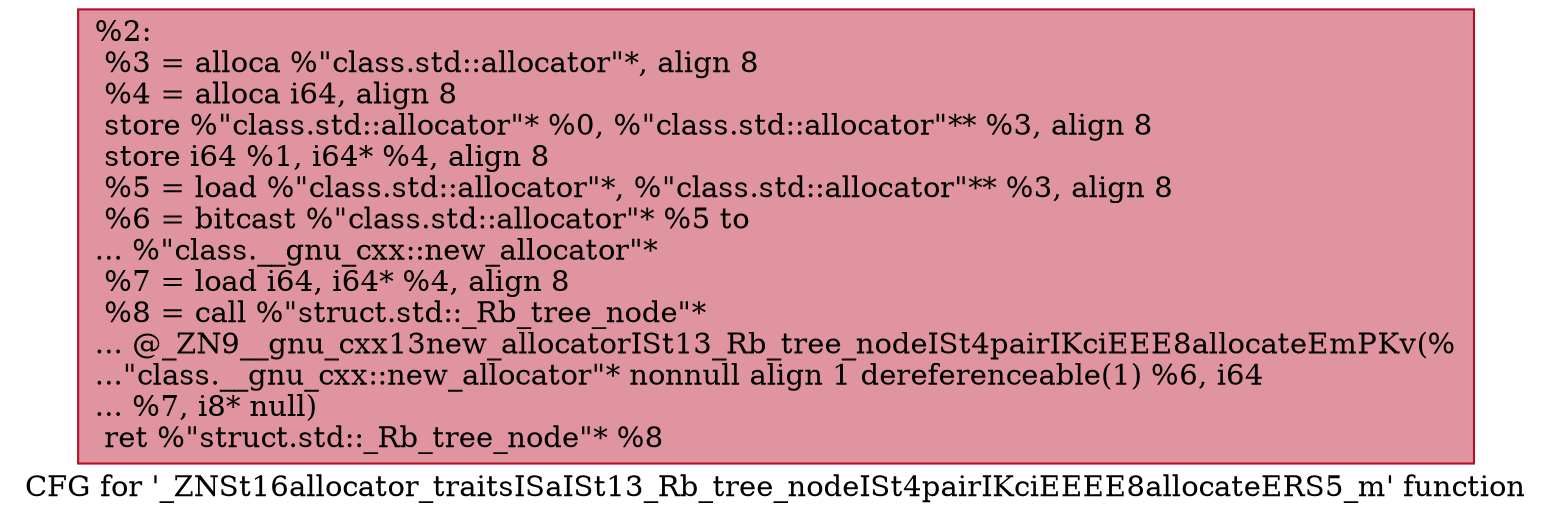 digraph "CFG for '_ZNSt16allocator_traitsISaISt13_Rb_tree_nodeISt4pairIKciEEEE8allocateERS5_m' function" {
	label="CFG for '_ZNSt16allocator_traitsISaISt13_Rb_tree_nodeISt4pairIKciEEEE8allocateERS5_m' function";

	Node0x557bfd523690 [shape=record,color="#b70d28ff", style=filled, fillcolor="#b70d2870",label="{%2:\l  %3 = alloca %\"class.std::allocator\"*, align 8\l  %4 = alloca i64, align 8\l  store %\"class.std::allocator\"* %0, %\"class.std::allocator\"** %3, align 8\l  store i64 %1, i64* %4, align 8\l  %5 = load %\"class.std::allocator\"*, %\"class.std::allocator\"** %3, align 8\l  %6 = bitcast %\"class.std::allocator\"* %5 to\l... %\"class.__gnu_cxx::new_allocator\"*\l  %7 = load i64, i64* %4, align 8\l  %8 = call %\"struct.std::_Rb_tree_node\"*\l... @_ZN9__gnu_cxx13new_allocatorISt13_Rb_tree_nodeISt4pairIKciEEE8allocateEmPKv(%\l...\"class.__gnu_cxx::new_allocator\"* nonnull align 1 dereferenceable(1) %6, i64\l... %7, i8* null)\l  ret %\"struct.std::_Rb_tree_node\"* %8\l}"];
}
